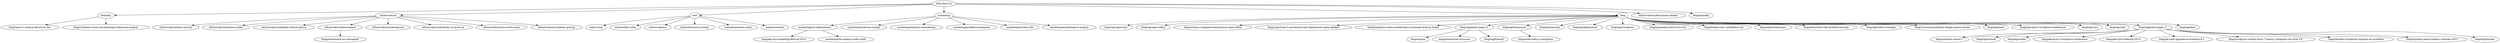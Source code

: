 digraph G {
	graph [maxdist=2.000];
	"http://lynt.cz/" -> kontakty;
	"http://lynt.cz/" -> infrastruktura;
	"http://lynt.cz/" -> web;
	"http://lynt.cz/" -> marketing;
	"http://lynt.cz/" -> blog;
	"http://lynt.cz/" -> "infrastruktura/konzultace-skoleni";
	"http://lynt.cz/" -> "blog/mikroftp";
	kontakty -> "blog/report-z-analyzy-klicovych-slov";
	kontakty -> "blog/rozdeleni-vyrazu-do-podskupin-dokonceni-analyzy";
	infrastruktura -> "infrastruktura/linux-servery";
	infrastruktura -> "infrastruktura/licence-audity";
	infrastruktura -> "infrastruktura/zakladni-infrastruktura";
	infrastruktura -> "infrastruktura/komunikace";
	infrastruktura -> "infrastruktura/zabezpeceni";
	infrastruktura -> "infrastruktura/dodavky-vyvoj-hw-sw";
	infrastruktura -> "infrastruktura/microsoft-reseni";
	infrastruktura -> "infrastruktura/vzdaleny-pristup";
	web -> "web/e-shop";
	web -> "web/mobilni-weby";
	web -> "web/wordpress";
	web -> "web/informacni-systemy";
	web -> "web/optimalizace-webu";
	web -> "web/prezentace";
	marketing -> "marketing/seo-optimalizace";
	marketing -> "marketing/budovani-znacky";
	marketing -> "marketing/bannery-remarketing";
	marketing -> "marketing/proklikove-kampane";
	marketing -> "marketing/socialni-site";
	marketing -> "marketing/marketingove-analyzy";
	blog -> "blog/tag/capistrano";
	blog -> "blog/tag/open-refine";
	blog -> "blog/cistime-a-tagujeme-data-pomoci-open-refine";
	blog -> "blog/capistrano-3-automatizovany-deployment-nette-aplikaci";
	blog -> "blog/kompletni-online-marketingova-strategie-krok-po-kroku";
	blog -> "blog?paginator-page=3";
	blog -> "blog/tag/bezpecnost";
	blog -> "blog/tag/nastroje";
	blog -> "blog/tag/deployment";
	blog -> "blog/tag/wordpress";
	blog -> "blog/tag/analyza-klicovych-slov";
	blog -> "blog/detekce-nat-v-podnikove-siti";
	blog -> "blog/tag/automatizace";
	blog -> "blog/ekosystem-ruby-prehled-nastroju";
	blog -> "blog/tag/online-strategie";
	blog -> "blog/vytvarime-prehledy-skupin-pomoci-excelu";
	blog -> "blog/tag/excel";
	blog -> "blog/jaka-byla-4-wordpress-konference";
	blog -> "blog/tag/cisco";
	blog -> "blog/tag/ruby";
	blog -> "blog?paginator-page=2";
	blog -> "blog/tag/akce";
	"infrastruktura/komunikace" -> "blog/predstaveni-ms-sharepoint";
	"marketing/seo-optimalizace" -> "blog/jaky-byl-marketing-festival-2014";
	"marketing/seo-optimalizace" -> "marketing/seo-analyza-webu-audit";
	"blog?paginator-page=3" -> "blog/tag/asa";
	"blog?paginator-page=3" -> "blog/predstaveni-cisco-asa";
	"blog?paginator-page=3" -> "blog/tag/firewall";
	"blog/tag/bezpecnost" -> "blog/ceske-weby-a-wordpress";
	"blog?paginator-page=2" -> "blog/instalace-centos-7";
	"blog?paginator-page=2" -> "blog/tag/outlook";
	"blog?paginator-page=2" -> "blog/tag/slozka";
	"blog?paginator-page=2" -> "blog/jaka-byla-3-wordpress-konference";
	"blog?paginator-page=2" -> "blog/jake-bylo-webexpo-2014";
	"blog?paginator-page=2" -> "blog/jak-najit-upgrade-na-windows-8-1";
	"blog?paginator-page=2" -> "blog/wordpress-contact-form-7-zmeny-v-integraci-od-verze-3-9";
	"blog?paginator-page=2" -> "blog/checklist-wordpress-migrace-do-produkce";
	"blog?paginator-page=2" -> "blog/chybejici-panel-slozek-v-outlooku-2013";
	"blog?paginator-page=2" -> "blog/tag/zmizela";
}
